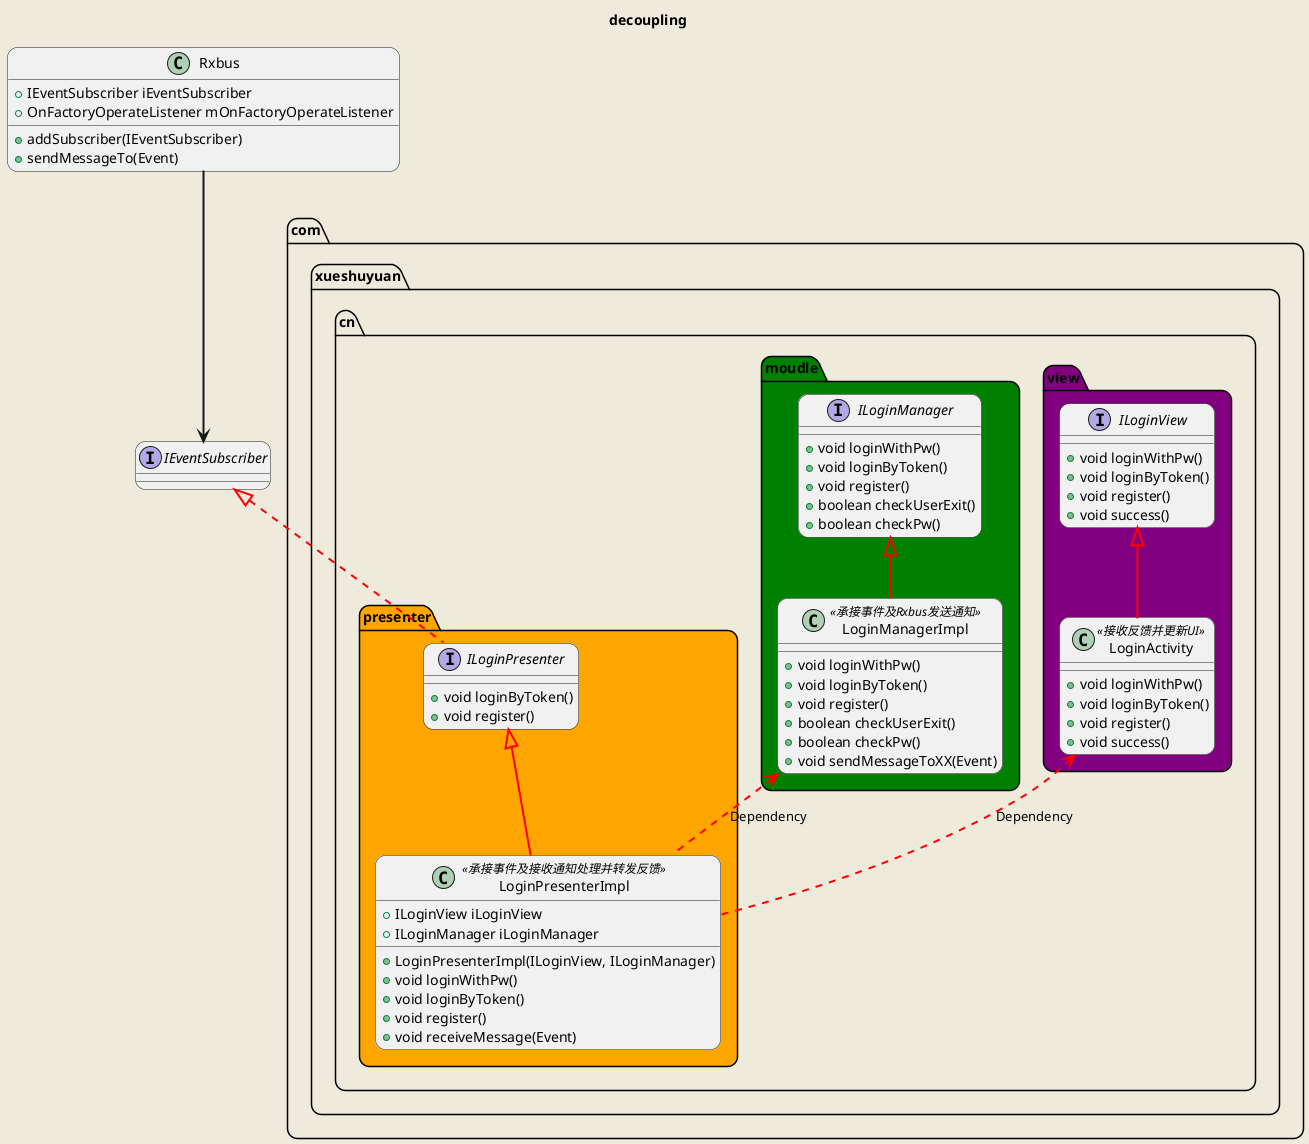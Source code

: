 @startuml
title  decoupling
'skinparam packageStyle rect/' 加入这行代码，样式纯矩形'/
skinparam backgroundColor #EEEBDC
skinparam roundcorner 20
skinparam sequenceArrowThickness 2
'skinparam handwritten true
class Rxbus {
+IEventSubscriber iEventSubscriber
+addSubscriber(IEventSubscriber)
+sendMessageTo(Event)
+OnFactoryOperateListener mOnFactoryOperateListener
}

interface IEventSubscriber
Rxbus --> IEventSubscriber
namespace com.xueshuyuan.cn.view #purple{

interface ILoginView{
+void loginWithPw()
+void loginByToken()
+void register()
+void success()
}
class LoginActivity<<接收反馈并更新UI>> {
+void loginWithPw()
+void loginByToken()
+void register()
+void success()
}

ILoginView <|--[#red] LoginActivity
}

namespace com.xueshuyuan.cn.presenter #orange{
interface ILoginPresenter{
+void loginByToken()
+void register()
}
class LoginPresenterImpl<<承接事件及接收通知处理并转发反馈>> {
+ILoginView iLoginView
+ILoginManager iLoginManager
+LoginPresenterImpl(ILoginView, ILoginManager)
+void loginWithPw()
+void loginByToken()
+void register()
+void receiveMessage(Event)
}

ILoginPresenter <|--[#red] LoginPresenterImpl
com.xueshuyuan.cn.view.LoginActivity <..[#red] LoginPresenterImpl :  Dependency
com.xueshuyuan.cn.moudle.LoginManagerImpl <..[#red] LoginPresenterImpl :  Dependency
.IEventSubscriber <|..[#red] ILoginPresenter
}


namespace com.xueshuyuan.cn.moudle #green{
interface ILoginManager{
+void loginWithPw()
+void loginByToken()
+void register()
+boolean checkUserExit()
+boolean checkPw()
}
class LoginManagerImpl<<承接事件及Rxbus发送通知>> {
+void loginWithPw()
+void loginByToken()
+void register()
+boolean checkUserExit()
+boolean checkPw()
+void sendMessageToXX(Event)
}

ILoginManager <|--[#red] LoginManagerImpl
}



@enduml
